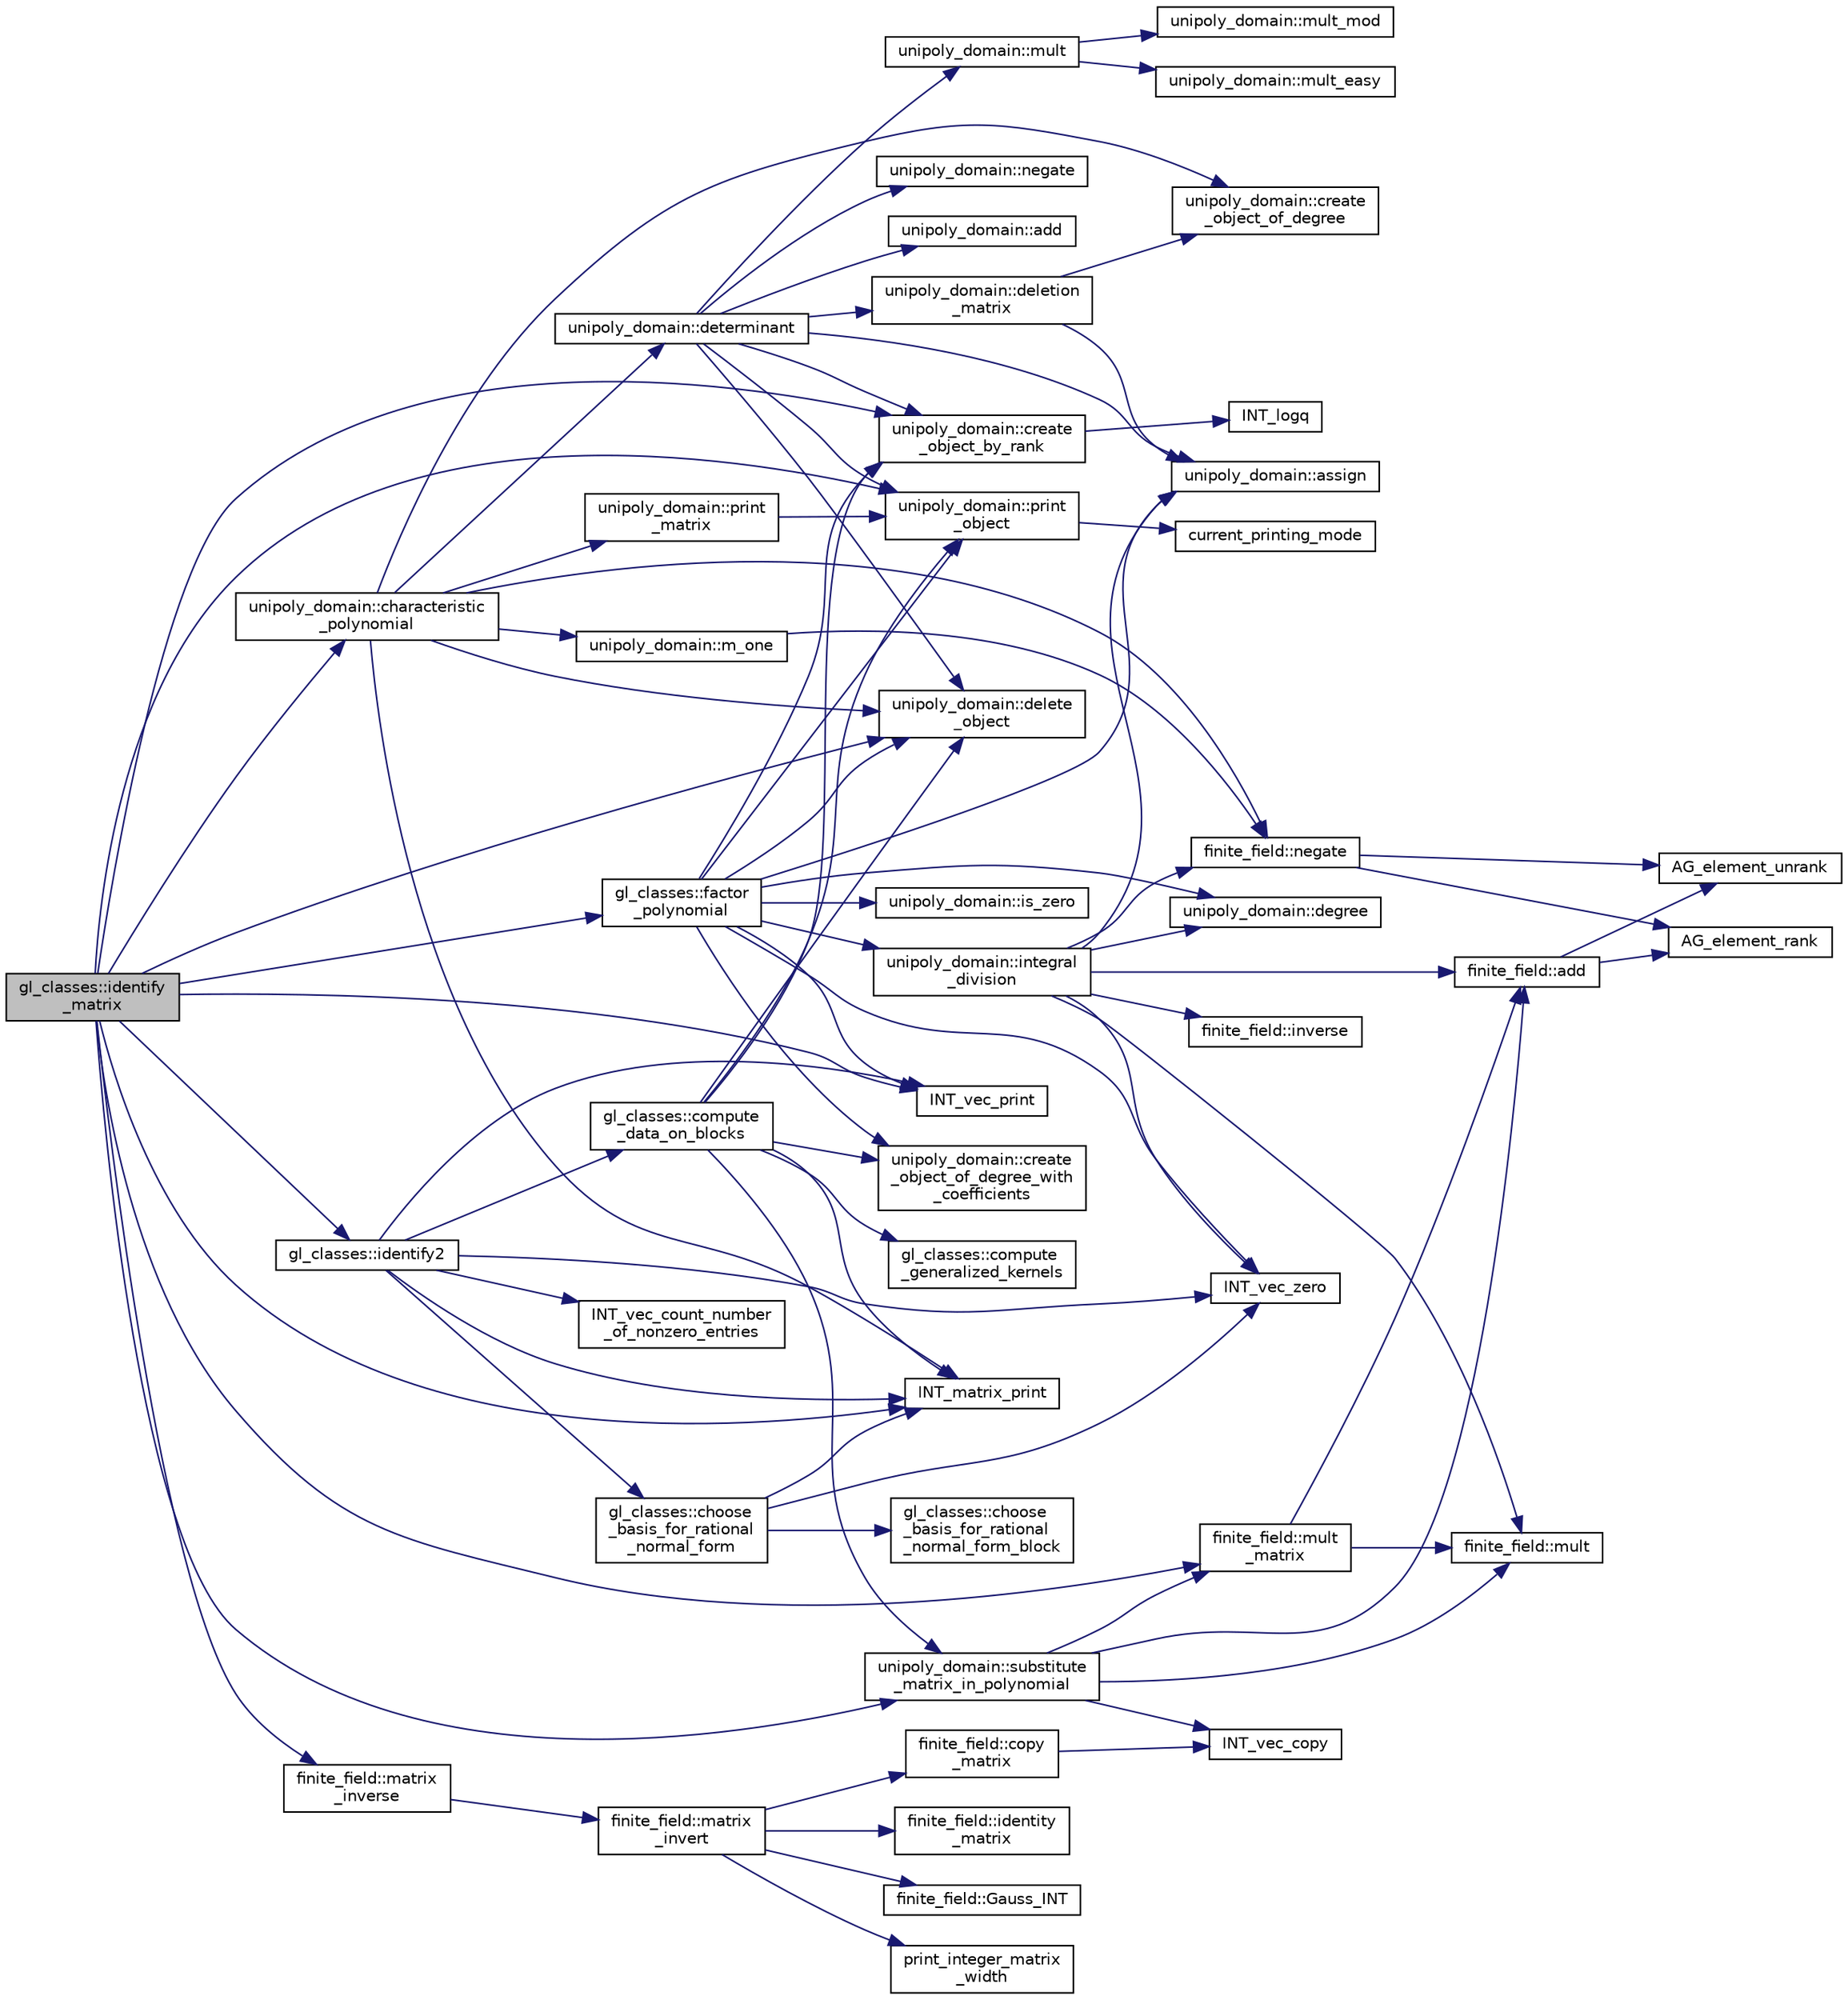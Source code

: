 digraph "gl_classes::identify_matrix"
{
  edge [fontname="Helvetica",fontsize="10",labelfontname="Helvetica",labelfontsize="10"];
  node [fontname="Helvetica",fontsize="10",shape=record];
  rankdir="LR";
  Node203 [label="gl_classes::identify\l_matrix",height=0.2,width=0.4,color="black", fillcolor="grey75", style="filled", fontcolor="black"];
  Node203 -> Node204 [color="midnightblue",fontsize="10",style="solid",fontname="Helvetica"];
  Node204 [label="INT_matrix_print",height=0.2,width=0.4,color="black", fillcolor="white", style="filled",URL="$d5/db4/io__and__os_8h.html#afd4180a24bef3a2b584668a4eaf607ff"];
  Node203 -> Node205 [color="midnightblue",fontsize="10",style="solid",fontname="Helvetica"];
  Node205 [label="unipoly_domain::create\l_object_by_rank",height=0.2,width=0.4,color="black", fillcolor="white", style="filled",URL="$da/d3c/classunipoly__domain.html#a3311706a93102009d6d22c69f2f3902f"];
  Node205 -> Node206 [color="midnightblue",fontsize="10",style="solid",fontname="Helvetica"];
  Node206 [label="INT_logq",height=0.2,width=0.4,color="black", fillcolor="white", style="filled",URL="$de/dc5/algebra__and__number__theory_8h.html#ad66b504457b1765dd3de6caa4953c204"];
  Node203 -> Node207 [color="midnightblue",fontsize="10",style="solid",fontname="Helvetica"];
  Node207 [label="unipoly_domain::characteristic\l_polynomial",height=0.2,width=0.4,color="black", fillcolor="white", style="filled",URL="$da/d3c/classunipoly__domain.html#a8fc6545a5f52b768f6ebb2e3b3d57539"];
  Node207 -> Node208 [color="midnightblue",fontsize="10",style="solid",fontname="Helvetica"];
  Node208 [label="unipoly_domain::m_one",height=0.2,width=0.4,color="black", fillcolor="white", style="filled",URL="$da/d3c/classunipoly__domain.html#a5737334cd7d2cf48d488df9bef86b7a0"];
  Node208 -> Node209 [color="midnightblue",fontsize="10",style="solid",fontname="Helvetica"];
  Node209 [label="finite_field::negate",height=0.2,width=0.4,color="black", fillcolor="white", style="filled",URL="$df/d5a/classfinite__field.html#aa9d798298f25d4a9262b5bc5f1733e31"];
  Node209 -> Node210 [color="midnightblue",fontsize="10",style="solid",fontname="Helvetica"];
  Node210 [label="AG_element_unrank",height=0.2,width=0.4,color="black", fillcolor="white", style="filled",URL="$d4/d67/geometry_8h.html#a4a33b86c87b2879b97cfa1327abe2885"];
  Node209 -> Node211 [color="midnightblue",fontsize="10",style="solid",fontname="Helvetica"];
  Node211 [label="AG_element_rank",height=0.2,width=0.4,color="black", fillcolor="white", style="filled",URL="$d4/d67/geometry_8h.html#ab2ac908d07dd8038fd996e26bdc75c17"];
  Node207 -> Node204 [color="midnightblue",fontsize="10",style="solid",fontname="Helvetica"];
  Node207 -> Node209 [color="midnightblue",fontsize="10",style="solid",fontname="Helvetica"];
  Node207 -> Node212 [color="midnightblue",fontsize="10",style="solid",fontname="Helvetica"];
  Node212 [label="unipoly_domain::create\l_object_of_degree",height=0.2,width=0.4,color="black", fillcolor="white", style="filled",URL="$da/d3c/classunipoly__domain.html#a129f1730bd8a7268028d6a16fb15c5dc"];
  Node207 -> Node213 [color="midnightblue",fontsize="10",style="solid",fontname="Helvetica"];
  Node213 [label="unipoly_domain::print\l_matrix",height=0.2,width=0.4,color="black", fillcolor="white", style="filled",URL="$da/d3c/classunipoly__domain.html#a1545a0aa8f528e9ad2246e4bd8784e63"];
  Node213 -> Node214 [color="midnightblue",fontsize="10",style="solid",fontname="Helvetica"];
  Node214 [label="unipoly_domain::print\l_object",height=0.2,width=0.4,color="black", fillcolor="white", style="filled",URL="$da/d3c/classunipoly__domain.html#ad73fd87ed54b67e1091ece74f80ff6d7"];
  Node214 -> Node215 [color="midnightblue",fontsize="10",style="solid",fontname="Helvetica"];
  Node215 [label="current_printing_mode",height=0.2,width=0.4,color="black", fillcolor="white", style="filled",URL="$d9/d60/discreta_8h.html#afcd81bfedce13a2f5f14361608e763f2"];
  Node207 -> Node216 [color="midnightblue",fontsize="10",style="solid",fontname="Helvetica"];
  Node216 [label="unipoly_domain::determinant",height=0.2,width=0.4,color="black", fillcolor="white", style="filled",URL="$da/d3c/classunipoly__domain.html#a460cfeb7de30e382da7f183b051e4a4f"];
  Node216 -> Node217 [color="midnightblue",fontsize="10",style="solid",fontname="Helvetica"];
  Node217 [label="unipoly_domain::delete\l_object",height=0.2,width=0.4,color="black", fillcolor="white", style="filled",URL="$da/d3c/classunipoly__domain.html#ad46bf5ef8df170a76df6623be4260301"];
  Node216 -> Node205 [color="midnightblue",fontsize="10",style="solid",fontname="Helvetica"];
  Node216 -> Node218 [color="midnightblue",fontsize="10",style="solid",fontname="Helvetica"];
  Node218 [label="unipoly_domain::deletion\l_matrix",height=0.2,width=0.4,color="black", fillcolor="white", style="filled",URL="$da/d3c/classunipoly__domain.html#afd83c955f660719b0214c5129885dd4f"];
  Node218 -> Node212 [color="midnightblue",fontsize="10",style="solid",fontname="Helvetica"];
  Node218 -> Node219 [color="midnightblue",fontsize="10",style="solid",fontname="Helvetica"];
  Node219 [label="unipoly_domain::assign",height=0.2,width=0.4,color="black", fillcolor="white", style="filled",URL="$da/d3c/classunipoly__domain.html#a4742bf0f85fee30ab35fbc1188c39c1d"];
  Node216 -> Node214 [color="midnightblue",fontsize="10",style="solid",fontname="Helvetica"];
  Node216 -> Node220 [color="midnightblue",fontsize="10",style="solid",fontname="Helvetica"];
  Node220 [label="unipoly_domain::mult",height=0.2,width=0.4,color="black", fillcolor="white", style="filled",URL="$da/d3c/classunipoly__domain.html#a0071f939bb75d6ee6a09c4029d3d34c1"];
  Node220 -> Node221 [color="midnightblue",fontsize="10",style="solid",fontname="Helvetica"];
  Node221 [label="unipoly_domain::mult_mod",height=0.2,width=0.4,color="black", fillcolor="white", style="filled",URL="$da/d3c/classunipoly__domain.html#a628113bead6a494ce25e7bac8d989c75"];
  Node220 -> Node222 [color="midnightblue",fontsize="10",style="solid",fontname="Helvetica"];
  Node222 [label="unipoly_domain::mult_easy",height=0.2,width=0.4,color="black", fillcolor="white", style="filled",URL="$da/d3c/classunipoly__domain.html#a99f9557c655bdee8976512e0444b502a"];
  Node216 -> Node223 [color="midnightblue",fontsize="10",style="solid",fontname="Helvetica"];
  Node223 [label="unipoly_domain::negate",height=0.2,width=0.4,color="black", fillcolor="white", style="filled",URL="$da/d3c/classunipoly__domain.html#aee813393f1a46078f9de351a8c401866"];
  Node216 -> Node224 [color="midnightblue",fontsize="10",style="solid",fontname="Helvetica"];
  Node224 [label="unipoly_domain::add",height=0.2,width=0.4,color="black", fillcolor="white", style="filled",URL="$da/d3c/classunipoly__domain.html#a1a4ab101236d04a54cb0f83a34658976"];
  Node216 -> Node219 [color="midnightblue",fontsize="10",style="solid",fontname="Helvetica"];
  Node207 -> Node217 [color="midnightblue",fontsize="10",style="solid",fontname="Helvetica"];
  Node203 -> Node214 [color="midnightblue",fontsize="10",style="solid",fontname="Helvetica"];
  Node203 -> Node225 [color="midnightblue",fontsize="10",style="solid",fontname="Helvetica"];
  Node225 [label="unipoly_domain::substitute\l_matrix_in_polynomial",height=0.2,width=0.4,color="black", fillcolor="white", style="filled",URL="$da/d3c/classunipoly__domain.html#ac9a33b8c38980262f8759bfb90028f1e"];
  Node225 -> Node226 [color="midnightblue",fontsize="10",style="solid",fontname="Helvetica"];
  Node226 [label="finite_field::mult",height=0.2,width=0.4,color="black", fillcolor="white", style="filled",URL="$df/d5a/classfinite__field.html#a24fb5917aa6d4d656fd855b7f44a13b0"];
  Node225 -> Node227 [color="midnightblue",fontsize="10",style="solid",fontname="Helvetica"];
  Node227 [label="finite_field::add",height=0.2,width=0.4,color="black", fillcolor="white", style="filled",URL="$df/d5a/classfinite__field.html#a8f12328a27500f3c7be0c849ebbc9d14"];
  Node227 -> Node210 [color="midnightblue",fontsize="10",style="solid",fontname="Helvetica"];
  Node227 -> Node211 [color="midnightblue",fontsize="10",style="solid",fontname="Helvetica"];
  Node225 -> Node228 [color="midnightblue",fontsize="10",style="solid",fontname="Helvetica"];
  Node228 [label="finite_field::mult\l_matrix",height=0.2,width=0.4,color="black", fillcolor="white", style="filled",URL="$df/d5a/classfinite__field.html#a48517f15dfd7b21c37e0975855f1ada2"];
  Node228 -> Node227 [color="midnightblue",fontsize="10",style="solid",fontname="Helvetica"];
  Node228 -> Node226 [color="midnightblue",fontsize="10",style="solid",fontname="Helvetica"];
  Node225 -> Node229 [color="midnightblue",fontsize="10",style="solid",fontname="Helvetica"];
  Node229 [label="INT_vec_copy",height=0.2,width=0.4,color="black", fillcolor="white", style="filled",URL="$df/dbf/sajeeb_8_c.html#ac2d875e27e009af6ec04d17254d11075"];
  Node203 -> Node230 [color="midnightblue",fontsize="10",style="solid",fontname="Helvetica"];
  Node230 [label="gl_classes::factor\l_polynomial",height=0.2,width=0.4,color="black", fillcolor="white", style="filled",URL="$d6/dab/classgl__classes.html#ab79551e3f5bc66e8049de52bd685a4ef"];
  Node230 -> Node205 [color="midnightblue",fontsize="10",style="solid",fontname="Helvetica"];
  Node230 -> Node219 [color="midnightblue",fontsize="10",style="solid",fontname="Helvetica"];
  Node230 -> Node231 [color="midnightblue",fontsize="10",style="solid",fontname="Helvetica"];
  Node231 [label="INT_vec_zero",height=0.2,width=0.4,color="black", fillcolor="white", style="filled",URL="$df/dbf/sajeeb_8_c.html#aa8c9c7977203577026080f546fe4980f"];
  Node230 -> Node232 [color="midnightblue",fontsize="10",style="solid",fontname="Helvetica"];
  Node232 [label="unipoly_domain::degree",height=0.2,width=0.4,color="black", fillcolor="white", style="filled",URL="$da/d3c/classunipoly__domain.html#afb7ee70ad99925f54d4d56bd27828dd2"];
  Node230 -> Node217 [color="midnightblue",fontsize="10",style="solid",fontname="Helvetica"];
  Node230 -> Node233 [color="midnightblue",fontsize="10",style="solid",fontname="Helvetica"];
  Node233 [label="unipoly_domain::create\l_object_of_degree_with\l_coefficients",height=0.2,width=0.4,color="black", fillcolor="white", style="filled",URL="$da/d3c/classunipoly__domain.html#a2c34dcf3f9dfd35e6215cde990ae9313"];
  Node230 -> Node214 [color="midnightblue",fontsize="10",style="solid",fontname="Helvetica"];
  Node230 -> Node234 [color="midnightblue",fontsize="10",style="solid",fontname="Helvetica"];
  Node234 [label="unipoly_domain::integral\l_division",height=0.2,width=0.4,color="black", fillcolor="white", style="filled",URL="$da/d3c/classunipoly__domain.html#a22f73567ccec05778c3a67fd85c5e413"];
  Node234 -> Node232 [color="midnightblue",fontsize="10",style="solid",fontname="Helvetica"];
  Node234 -> Node219 [color="midnightblue",fontsize="10",style="solid",fontname="Helvetica"];
  Node234 -> Node235 [color="midnightblue",fontsize="10",style="solid",fontname="Helvetica"];
  Node235 [label="finite_field::inverse",height=0.2,width=0.4,color="black", fillcolor="white", style="filled",URL="$df/d5a/classfinite__field.html#a69f2a12c01e70b7ce2d115c5221c9cdd"];
  Node234 -> Node231 [color="midnightblue",fontsize="10",style="solid",fontname="Helvetica"];
  Node234 -> Node226 [color="midnightblue",fontsize="10",style="solid",fontname="Helvetica"];
  Node234 -> Node209 [color="midnightblue",fontsize="10",style="solid",fontname="Helvetica"];
  Node234 -> Node227 [color="midnightblue",fontsize="10",style="solid",fontname="Helvetica"];
  Node230 -> Node236 [color="midnightblue",fontsize="10",style="solid",fontname="Helvetica"];
  Node236 [label="unipoly_domain::is_zero",height=0.2,width=0.4,color="black", fillcolor="white", style="filled",URL="$da/d3c/classunipoly__domain.html#a8d6d9ffa76769e4ff00e9dcb794e9dbf"];
  Node230 -> Node237 [color="midnightblue",fontsize="10",style="solid",fontname="Helvetica"];
  Node237 [label="INT_vec_print",height=0.2,width=0.4,color="black", fillcolor="white", style="filled",URL="$df/dbf/sajeeb_8_c.html#a79a5901af0b47dd0d694109543c027fe"];
  Node203 -> Node237 [color="midnightblue",fontsize="10",style="solid",fontname="Helvetica"];
  Node203 -> Node238 [color="midnightblue",fontsize="10",style="solid",fontname="Helvetica"];
  Node238 [label="gl_classes::identify2",height=0.2,width=0.4,color="black", fillcolor="white", style="filled",URL="$d6/dab/classgl__classes.html#a01f63c38f74a678752344f31fc3820bc"];
  Node238 -> Node239 [color="midnightblue",fontsize="10",style="solid",fontname="Helvetica"];
  Node239 [label="INT_vec_count_number\l_of_nonzero_entries",height=0.2,width=0.4,color="black", fillcolor="white", style="filled",URL="$d5/db4/io__and__os_8h.html#abeb8446924b734a9b2ce63b4a5c21386"];
  Node238 -> Node237 [color="midnightblue",fontsize="10",style="solid",fontname="Helvetica"];
  Node238 -> Node240 [color="midnightblue",fontsize="10",style="solid",fontname="Helvetica"];
  Node240 [label="gl_classes::compute\l_data_on_blocks",height=0.2,width=0.4,color="black", fillcolor="white", style="filled",URL="$d6/dab/classgl__classes.html#a81f5a74f6e3ddf095578fa860c347e9f"];
  Node240 -> Node205 [color="midnightblue",fontsize="10",style="solid",fontname="Helvetica"];
  Node240 -> Node217 [color="midnightblue",fontsize="10",style="solid",fontname="Helvetica"];
  Node240 -> Node233 [color="midnightblue",fontsize="10",style="solid",fontname="Helvetica"];
  Node240 -> Node214 [color="midnightblue",fontsize="10",style="solid",fontname="Helvetica"];
  Node240 -> Node225 [color="midnightblue",fontsize="10",style="solid",fontname="Helvetica"];
  Node240 -> Node204 [color="midnightblue",fontsize="10",style="solid",fontname="Helvetica"];
  Node240 -> Node241 [color="midnightblue",fontsize="10",style="solid",fontname="Helvetica"];
  Node241 [label="gl_classes::compute\l_generalized_kernels",height=0.2,width=0.4,color="black", fillcolor="white", style="filled",URL="$d6/dab/classgl__classes.html#a040676a8d8735aeb12becc3214d106a2"];
  Node238 -> Node231 [color="midnightblue",fontsize="10",style="solid",fontname="Helvetica"];
  Node238 -> Node242 [color="midnightblue",fontsize="10",style="solid",fontname="Helvetica"];
  Node242 [label="gl_classes::choose\l_basis_for_rational\l_normal_form",height=0.2,width=0.4,color="black", fillcolor="white", style="filled",URL="$d6/dab/classgl__classes.html#ab325bada69ed7507d5bbb942bfe2f70c"];
  Node242 -> Node204 [color="midnightblue",fontsize="10",style="solid",fontname="Helvetica"];
  Node242 -> Node231 [color="midnightblue",fontsize="10",style="solid",fontname="Helvetica"];
  Node242 -> Node243 [color="midnightblue",fontsize="10",style="solid",fontname="Helvetica"];
  Node243 [label="gl_classes::choose\l_basis_for_rational\l_normal_form_block",height=0.2,width=0.4,color="black", fillcolor="white", style="filled",URL="$d6/dab/classgl__classes.html#acb7c706b045d07bdbdb05b01acc3d105"];
  Node238 -> Node204 [color="midnightblue",fontsize="10",style="solid",fontname="Helvetica"];
  Node203 -> Node244 [color="midnightblue",fontsize="10",style="solid",fontname="Helvetica"];
  Node244 [label="finite_field::matrix\l_inverse",height=0.2,width=0.4,color="black", fillcolor="white", style="filled",URL="$df/d5a/classfinite__field.html#a3ef088739ceac47367f4b328697726a5"];
  Node244 -> Node245 [color="midnightblue",fontsize="10",style="solid",fontname="Helvetica"];
  Node245 [label="finite_field::matrix\l_invert",height=0.2,width=0.4,color="black", fillcolor="white", style="filled",URL="$df/d5a/classfinite__field.html#a4c017c0edc20fefef3da0db4ef4248f7"];
  Node245 -> Node246 [color="midnightblue",fontsize="10",style="solid",fontname="Helvetica"];
  Node246 [label="print_integer_matrix\l_width",height=0.2,width=0.4,color="black", fillcolor="white", style="filled",URL="$d5/db4/io__and__os_8h.html#aa78f3e73fc2179251bd15adbcc31573f"];
  Node245 -> Node247 [color="midnightblue",fontsize="10",style="solid",fontname="Helvetica"];
  Node247 [label="finite_field::copy\l_matrix",height=0.2,width=0.4,color="black", fillcolor="white", style="filled",URL="$df/d5a/classfinite__field.html#a2bfe6d4feabc4f27d253c7702ef9b8cb"];
  Node247 -> Node229 [color="midnightblue",fontsize="10",style="solid",fontname="Helvetica"];
  Node245 -> Node248 [color="midnightblue",fontsize="10",style="solid",fontname="Helvetica"];
  Node248 [label="finite_field::identity\l_matrix",height=0.2,width=0.4,color="black", fillcolor="white", style="filled",URL="$df/d5a/classfinite__field.html#a4688997f80b8721560bccec986c23413"];
  Node245 -> Node249 [color="midnightblue",fontsize="10",style="solid",fontname="Helvetica"];
  Node249 [label="finite_field::Gauss_INT",height=0.2,width=0.4,color="black", fillcolor="white", style="filled",URL="$df/d5a/classfinite__field.html#adb676d2e80341b53751326e3a58beb11"];
  Node203 -> Node228 [color="midnightblue",fontsize="10",style="solid",fontname="Helvetica"];
  Node203 -> Node217 [color="midnightblue",fontsize="10",style="solid",fontname="Helvetica"];
}
